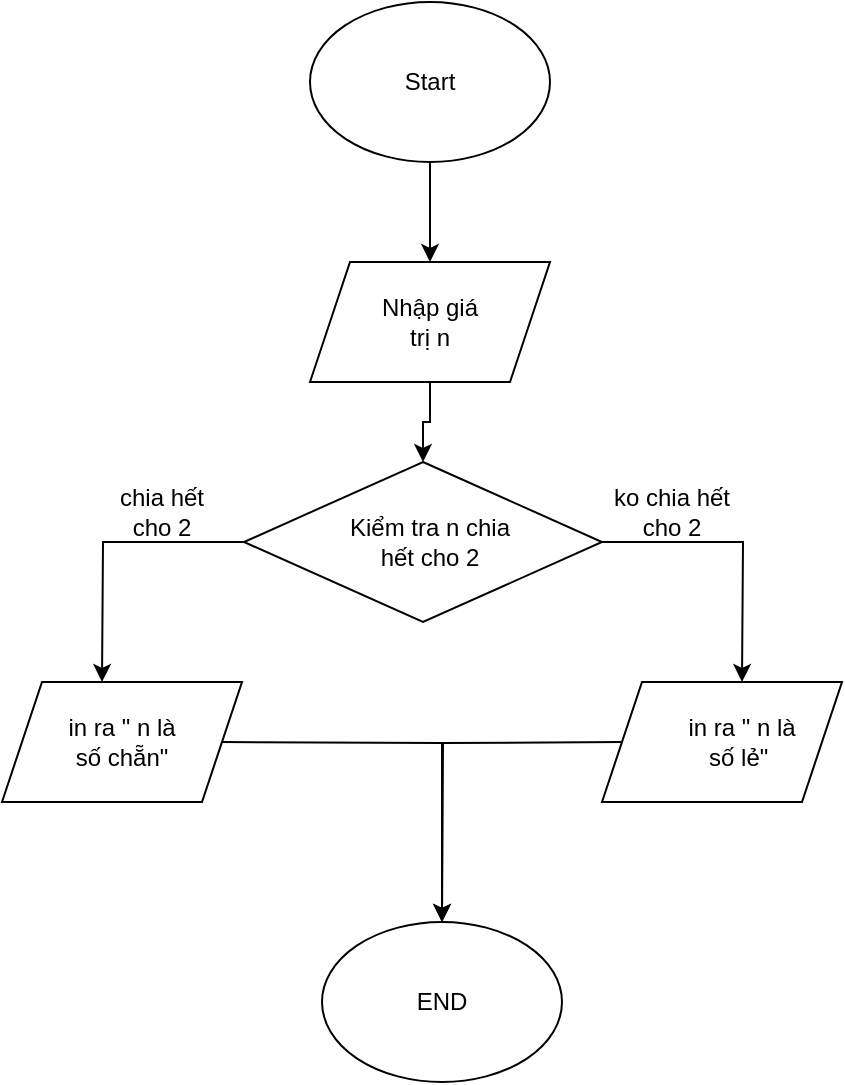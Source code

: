 <mxfile version="25.0.3">
  <diagram name="Trang-1" id="CGZ0g6OEc4XdjnEhHqfj">
    <mxGraphModel dx="714" dy="511" grid="1" gridSize="10" guides="1" tooltips="1" connect="1" arrows="1" fold="1" page="1" pageScale="1" pageWidth="827" pageHeight="1169" math="0" shadow="0">
      <root>
        <mxCell id="0" />
        <mxCell id="1" parent="0" />
        <mxCell id="NB-Zb7YQc9W9cPplQE56-35" style="edgeStyle=orthogonalEdgeStyle;rounded=0;orthogonalLoop=1;jettySize=auto;html=1;entryX=0.5;entryY=0;entryDx=0;entryDy=0;" parent="1" source="NB-Zb7YQc9W9cPplQE56-1" target="NB-Zb7YQc9W9cPplQE56-34" edge="1">
          <mxGeometry relative="1" as="geometry" />
        </mxCell>
        <mxCell id="NB-Zb7YQc9W9cPplQE56-1" value="" style="ellipse;whiteSpace=wrap;html=1;" parent="1" vertex="1">
          <mxGeometry x="294" width="120" height="80" as="geometry" />
        </mxCell>
        <mxCell id="NB-Zb7YQc9W9cPplQE56-33" value="&lt;font style=&quot;vertical-align: inherit;&quot;&gt;&lt;font style=&quot;vertical-align: inherit;&quot;&gt;Start&lt;/font&gt;&lt;/font&gt;" style="text;html=1;align=center;verticalAlign=middle;whiteSpace=wrap;rounded=0;" parent="1" vertex="1">
          <mxGeometry x="324" y="25" width="60" height="30" as="geometry" />
        </mxCell>
        <mxCell id="NB-Zb7YQc9W9cPplQE56-38" style="edgeStyle=orthogonalEdgeStyle;rounded=0;orthogonalLoop=1;jettySize=auto;html=1;entryX=0.5;entryY=0;entryDx=0;entryDy=0;" parent="1" source="NB-Zb7YQc9W9cPplQE56-34" target="NB-Zb7YQc9W9cPplQE56-37" edge="1">
          <mxGeometry relative="1" as="geometry" />
        </mxCell>
        <mxCell id="NB-Zb7YQc9W9cPplQE56-34" value="" style="shape=parallelogram;perimeter=parallelogramPerimeter;whiteSpace=wrap;html=1;fixedSize=1;" parent="1" vertex="1">
          <mxGeometry x="294" y="130" width="120" height="60" as="geometry" />
        </mxCell>
        <mxCell id="NB-Zb7YQc9W9cPplQE56-36" value="&lt;font style=&quot;vertical-align: inherit;&quot;&gt;&lt;font style=&quot;vertical-align: inherit;&quot;&gt;Nhập giá trị n&lt;/font&gt;&lt;/font&gt;" style="text;html=1;align=center;verticalAlign=middle;whiteSpace=wrap;rounded=0;" parent="1" vertex="1">
          <mxGeometry x="324" y="145" width="60" height="30" as="geometry" />
        </mxCell>
        <mxCell id="NB-Zb7YQc9W9cPplQE56-40" style="edgeStyle=orthogonalEdgeStyle;rounded=0;orthogonalLoop=1;jettySize=auto;html=1;exitX=0;exitY=0.5;exitDx=0;exitDy=0;" parent="1" source="NB-Zb7YQc9W9cPplQE56-37" edge="1">
          <mxGeometry relative="1" as="geometry">
            <mxPoint x="190" y="340" as="targetPoint" />
          </mxGeometry>
        </mxCell>
        <mxCell id="NB-Zb7YQc9W9cPplQE56-41" style="edgeStyle=orthogonalEdgeStyle;rounded=0;orthogonalLoop=1;jettySize=auto;html=1;" parent="1" source="NB-Zb7YQc9W9cPplQE56-37" edge="1">
          <mxGeometry relative="1" as="geometry">
            <mxPoint x="510" y="340" as="targetPoint" />
          </mxGeometry>
        </mxCell>
        <mxCell id="NB-Zb7YQc9W9cPplQE56-37" value="" style="rhombus;whiteSpace=wrap;html=1;" parent="1" vertex="1">
          <mxGeometry x="261" y="230" width="179" height="80" as="geometry" />
        </mxCell>
        <mxCell id="NB-Zb7YQc9W9cPplQE56-39" value="&lt;font style=&quot;vertical-align: inherit;&quot;&gt;&lt;font style=&quot;vertical-align: inherit;&quot;&gt;Kiểm tra n chia hết cho 2&lt;/font&gt;&lt;/font&gt;" style="text;html=1;align=center;verticalAlign=middle;whiteSpace=wrap;rounded=0;" parent="1" vertex="1">
          <mxGeometry x="309" y="255" width="90" height="30" as="geometry" />
        </mxCell>
        <mxCell id="NB-Zb7YQc9W9cPplQE56-43" value="&lt;font style=&quot;vertical-align: inherit;&quot;&gt;&lt;font style=&quot;vertical-align: inherit;&quot;&gt;chia hết cho 2&lt;/font&gt;&lt;/font&gt;" style="text;html=1;align=center;verticalAlign=middle;whiteSpace=wrap;rounded=0;" parent="1" vertex="1">
          <mxGeometry x="190" y="240" width="60" height="30" as="geometry" />
        </mxCell>
        <mxCell id="NB-Zb7YQc9W9cPplQE56-44" value="&lt;font style=&quot;vertical-align: inherit;&quot;&gt;&lt;font style=&quot;vertical-align: inherit;&quot;&gt;ko chia hết cho 2&lt;/font&gt;&lt;/font&gt;" style="text;html=1;align=center;verticalAlign=middle;whiteSpace=wrap;rounded=0;" parent="1" vertex="1">
          <mxGeometry x="440" y="240" width="70" height="30" as="geometry" />
        </mxCell>
        <mxCell id="NB-Zb7YQc9W9cPplQE56-52" style="edgeStyle=orthogonalEdgeStyle;rounded=0;orthogonalLoop=1;jettySize=auto;html=1;" parent="1" target="NB-Zb7YQc9W9cPplQE56-51" edge="1">
          <mxGeometry relative="1" as="geometry">
            <mxPoint x="250" y="370" as="sourcePoint" />
          </mxGeometry>
        </mxCell>
        <mxCell id="NB-Zb7YQc9W9cPplQE56-53" style="edgeStyle=orthogonalEdgeStyle;rounded=0;orthogonalLoop=1;jettySize=auto;html=1;" parent="1" edge="1">
          <mxGeometry relative="1" as="geometry">
            <mxPoint x="360" y="460" as="targetPoint" />
            <mxPoint x="450" y="370" as="sourcePoint" />
          </mxGeometry>
        </mxCell>
        <mxCell id="NB-Zb7YQc9W9cPplQE56-51" value="" style="ellipse;whiteSpace=wrap;html=1;" parent="1" vertex="1">
          <mxGeometry x="300" y="460" width="120" height="80" as="geometry" />
        </mxCell>
        <mxCell id="NB-Zb7YQc9W9cPplQE56-54" value="&lt;font style=&quot;vertical-align: inherit;&quot;&gt;&lt;font style=&quot;vertical-align: inherit;&quot;&gt;END&lt;/font&gt;&lt;/font&gt;" style="text;html=1;align=center;verticalAlign=middle;whiteSpace=wrap;rounded=0;" parent="1" vertex="1">
          <mxGeometry x="330" y="485" width="60" height="30" as="geometry" />
        </mxCell>
        <mxCell id="-SQHBjCqNSgmeCHYK3A2-1" value="" style="shape=parallelogram;perimeter=parallelogramPerimeter;whiteSpace=wrap;html=1;fixedSize=1;" vertex="1" parent="1">
          <mxGeometry x="140" y="340" width="120" height="60" as="geometry" />
        </mxCell>
        <mxCell id="NB-Zb7YQc9W9cPplQE56-48" value="&lt;font style=&quot;vertical-align: inherit;&quot;&gt;&lt;font style=&quot;vertical-align: inherit;&quot;&gt;in ra &quot; n là số chẵn&quot;&lt;/font&gt;&lt;/font&gt;" style="text;html=1;align=center;verticalAlign=middle;whiteSpace=wrap;rounded=0;" parent="1" vertex="1">
          <mxGeometry x="170" y="355" width="60" height="30" as="geometry" />
        </mxCell>
        <mxCell id="-SQHBjCqNSgmeCHYK3A2-2" value="" style="shape=parallelogram;perimeter=parallelogramPerimeter;whiteSpace=wrap;html=1;fixedSize=1;" vertex="1" parent="1">
          <mxGeometry x="440" y="340" width="120" height="60" as="geometry" />
        </mxCell>
        <mxCell id="NB-Zb7YQc9W9cPplQE56-49" value="&lt;font style=&quot;vertical-align: inherit;&quot;&gt;&lt;font style=&quot;vertical-align: inherit;&quot;&gt;in ra &quot; n là số lẻ&quot;&amp;nbsp;&lt;/font&gt;&lt;/font&gt;" style="text;html=1;align=center;verticalAlign=middle;whiteSpace=wrap;rounded=0;shadow=1;" parent="1" vertex="1">
          <mxGeometry x="480" y="355" width="60" height="30" as="geometry" />
        </mxCell>
      </root>
    </mxGraphModel>
  </diagram>
</mxfile>
